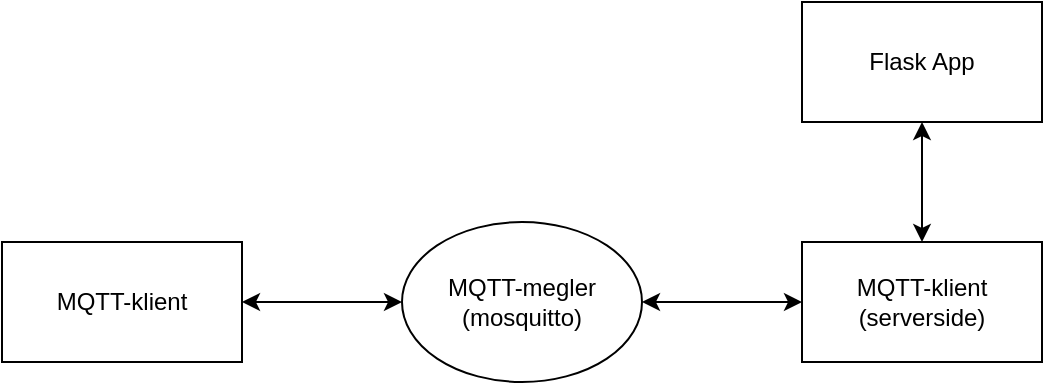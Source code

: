 <mxfile version="25.0.1">
  <diagram name="Page-1" id="_gU3UjOwQbX3toT61YAx">
    <mxGraphModel dx="1026" dy="730" grid="1" gridSize="10" guides="1" tooltips="1" connect="1" arrows="1" fold="1" page="1" pageScale="1" pageWidth="850" pageHeight="1100" math="0" shadow="0">
      <root>
        <mxCell id="0" />
        <mxCell id="1" parent="0" />
        <mxCell id="utk6f4G3dbjLNuZQ92Re-22" value="&lt;div&gt;MQTT-klient&lt;/div&gt;" style="rounded=0;whiteSpace=wrap;html=1;" vertex="1" parent="1">
          <mxGeometry x="160" y="530" width="120" height="60" as="geometry" />
        </mxCell>
        <mxCell id="utk6f4G3dbjLNuZQ92Re-23" style="edgeStyle=orthogonalEdgeStyle;rounded=0;orthogonalLoop=1;jettySize=auto;html=1;exitX=1;exitY=0.5;exitDx=0;exitDy=0;entryX=0;entryY=0.5;entryDx=0;entryDy=0;startArrow=classic;startFill=1;" edge="1" parent="1" source="utk6f4G3dbjLNuZQ92Re-22" target="utk6f4G3dbjLNuZQ92Re-17">
          <mxGeometry relative="1" as="geometry" />
        </mxCell>
        <mxCell id="utk6f4G3dbjLNuZQ92Re-17" value="&lt;div&gt;MQTT-megler&lt;br&gt;&lt;/div&gt;&lt;div&gt;(mosquitto)&lt;br&gt;&lt;/div&gt;" style="ellipse;whiteSpace=wrap;html=1;container=0;" vertex="1" parent="1">
          <mxGeometry x="360" y="520" width="120" height="80" as="geometry" />
        </mxCell>
        <mxCell id="utk6f4G3dbjLNuZQ92Re-18" value="Flask App" style="rounded=0;whiteSpace=wrap;html=1;container=0;" vertex="1" parent="1">
          <mxGeometry x="560" y="410" width="120" height="60" as="geometry" />
        </mxCell>
        <mxCell id="utk6f4G3dbjLNuZQ92Re-19" value="&lt;div&gt;MQTT-klient&lt;br&gt;&lt;/div&gt;&lt;div&gt;(serverside)&lt;br&gt;&lt;/div&gt;" style="rounded=0;whiteSpace=wrap;html=1;container=0;" vertex="1" parent="1">
          <mxGeometry x="560" y="530" width="120" height="60" as="geometry" />
        </mxCell>
        <mxCell id="utk6f4G3dbjLNuZQ92Re-20" value="" style="endArrow=classic;startArrow=classic;html=1;rounded=0;exitX=1;exitY=0.5;exitDx=0;exitDy=0;entryX=0;entryY=0.5;entryDx=0;entryDy=0;" edge="1" parent="1" source="utk6f4G3dbjLNuZQ92Re-17" target="utk6f4G3dbjLNuZQ92Re-19">
          <mxGeometry width="50" height="50" relative="1" as="geometry">
            <mxPoint x="530" y="540" as="sourcePoint" />
            <mxPoint x="580" y="490" as="targetPoint" />
          </mxGeometry>
        </mxCell>
        <mxCell id="utk6f4G3dbjLNuZQ92Re-21" value="" style="endArrow=classic;startArrow=classic;html=1;rounded=0;entryX=0.5;entryY=1;entryDx=0;entryDy=0;exitX=0.5;exitY=0;exitDx=0;exitDy=0;" edge="1" parent="1" source="utk6f4G3dbjLNuZQ92Re-19" target="utk6f4G3dbjLNuZQ92Re-18">
          <mxGeometry width="50" height="50" relative="1" as="geometry">
            <mxPoint x="530" y="540" as="sourcePoint" />
            <mxPoint x="580" y="490" as="targetPoint" />
          </mxGeometry>
        </mxCell>
      </root>
    </mxGraphModel>
  </diagram>
</mxfile>
